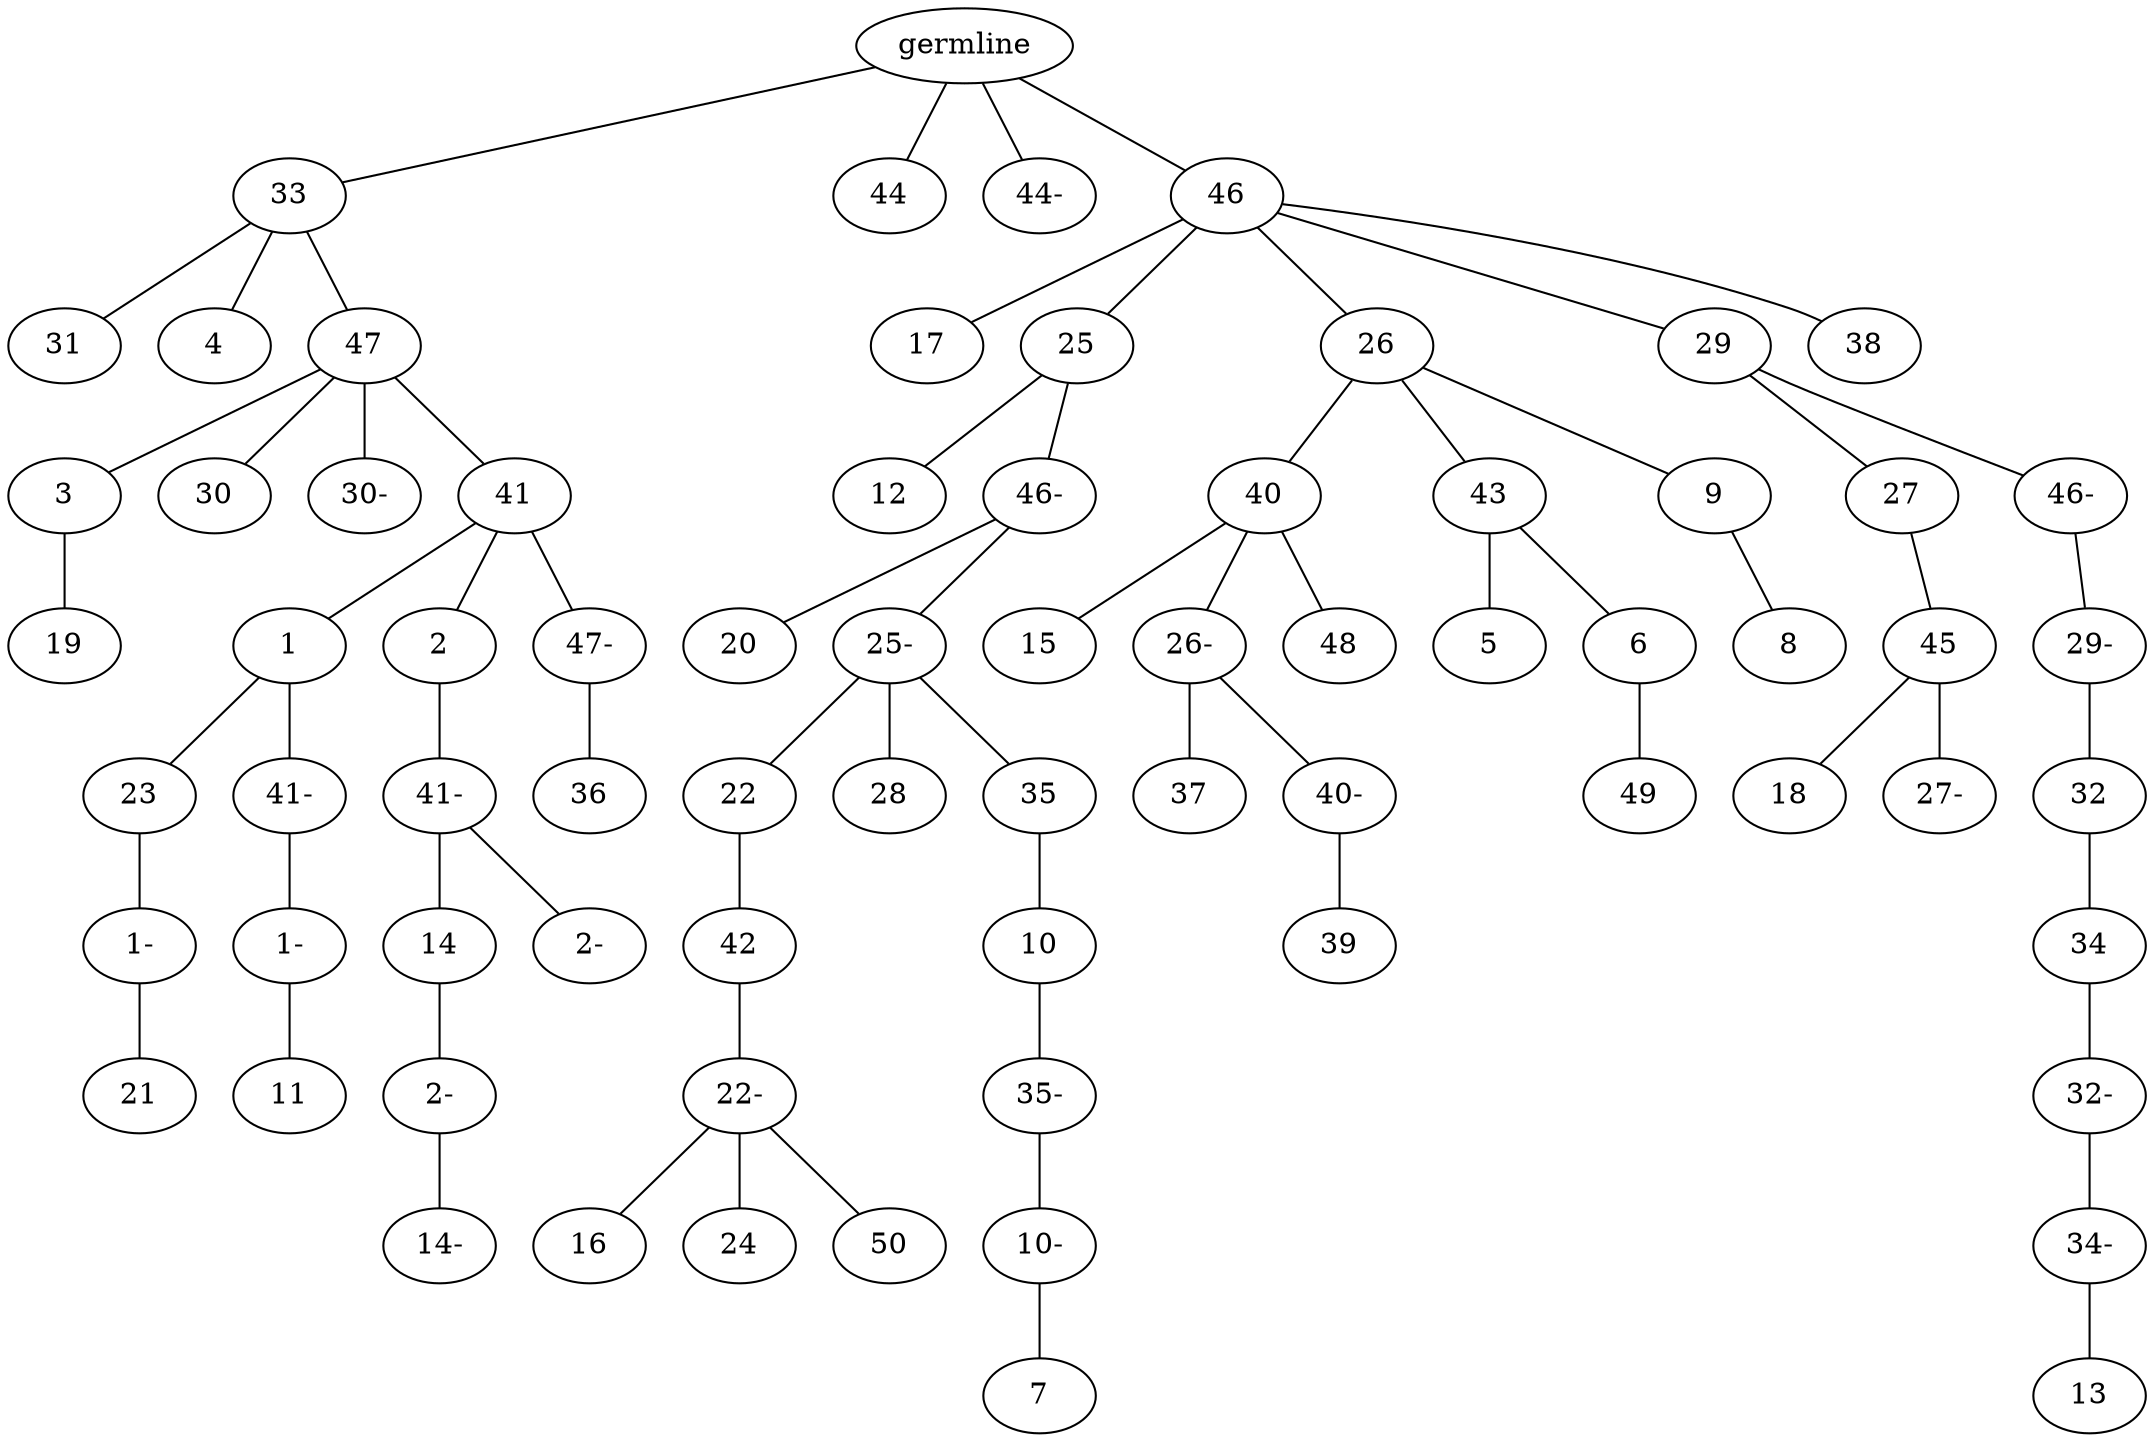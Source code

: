 graph tree {
    "140242558515712" [label="germline"];
    "140242573772448" [label="33"];
    "140242573774800" [label="31"];
    "140242573774608" [label="4"];
    "140242573774416" [label="47"];
    "140242573771008" [label="3"];
    "140242573772688" [label="19"];
    "140242573773888" [label="30"];
    "140242573773792" [label="30-"];
    "140242573944336" [label="41"];
    "140242573945776" [label="1"];
    "140242573944816" [label="23"];
    "140242573945344" [label="1-"];
    "140242573943376" [label="21"];
    "140242573945968" [label="41-"];
    "140242573944720" [label="1-"];
    "140242573943808" [label="11"];
    "140242573945488" [label="2"];
    "140242573945632" [label="41-"];
    "140242573944576" [label="14"];
    "140242573946064" [label="2-"];
    "140242573943904" [label="14-"];
    "140242573946736" [label="2-"];
    "140242573943664" [label="47-"];
    "140242573943136" [label="36"];
    "140242573772400" [label="44"];
    "140242573774368" [label="44-"];
    "140242573944384" [label="46"];
    "140242573943040" [label="17"];
    "140242573944432" [label="25"];
    "140242573945536" [label="12"];
    "140242573942944" [label="46-"];
    "140242573943568" [label="20"];
    "140242573946784" [label="25-"];
    "140242573943616" [label="22"];
    "140242564666032" [label="42"];
    "140242564665408" [label="22-"];
    "140242552598240" [label="16"];
    "140242552597520" [label="24"];
    "140242552597424" [label="50"];
    "140242573946544" [label="28"];
    "140242564666272" [label="35"];
    "140242552597136" [label="10"];
    "140242552597376" [label="35-"];
    "140242552596848" [label="10-"];
    "140242552594592" [label="7"];
    "140242573946304" [label="26"];
    "140242573944096" [label="40"];
    "140242552596800" [label="15"];
    "140242552597280" [label="26-"];
    "140242552598288" [label="37"];
    "140242552596368" [label="40-"];
    "140242552598480" [label="39"];
    "140242552595600" [label="48"];
    "140242564665744" [label="43"];
    "140242552595936" [label="5"];
    "140242552598096" [label="6"];
    "140242554300496" [label="49"];
    "140242552596032" [label="9"];
    "140242552594928" [label="8"];
    "140242573944144" [label="29"];
    "140242558514800" [label="27"];
    "140242572993536" [label="45"];
    "140242573774272" [label="18"];
    "140242573772640" [label="27-"];
    "140242552596512" [label="46-"];
    "140242552594736" [label="29-"];
    "140242552594640" [label="32"];
    "140242562589216" [label="34"];
    "140242562589936" [label="32-"];
    "140242562589888" [label="34-"];
    "140242562590176" [label="13"];
    "140242552595408" [label="38"];
    "140242558515712" -- "140242573772448";
    "140242558515712" -- "140242573772400";
    "140242558515712" -- "140242573774368";
    "140242558515712" -- "140242573944384";
    "140242573772448" -- "140242573774800";
    "140242573772448" -- "140242573774608";
    "140242573772448" -- "140242573774416";
    "140242573774416" -- "140242573771008";
    "140242573774416" -- "140242573773888";
    "140242573774416" -- "140242573773792";
    "140242573774416" -- "140242573944336";
    "140242573771008" -- "140242573772688";
    "140242573944336" -- "140242573945776";
    "140242573944336" -- "140242573945488";
    "140242573944336" -- "140242573943664";
    "140242573945776" -- "140242573944816";
    "140242573945776" -- "140242573945968";
    "140242573944816" -- "140242573945344";
    "140242573945344" -- "140242573943376";
    "140242573945968" -- "140242573944720";
    "140242573944720" -- "140242573943808";
    "140242573945488" -- "140242573945632";
    "140242573945632" -- "140242573944576";
    "140242573945632" -- "140242573946736";
    "140242573944576" -- "140242573946064";
    "140242573946064" -- "140242573943904";
    "140242573943664" -- "140242573943136";
    "140242573944384" -- "140242573943040";
    "140242573944384" -- "140242573944432";
    "140242573944384" -- "140242573946304";
    "140242573944384" -- "140242573944144";
    "140242573944384" -- "140242552595408";
    "140242573944432" -- "140242573945536";
    "140242573944432" -- "140242573942944";
    "140242573942944" -- "140242573943568";
    "140242573942944" -- "140242573946784";
    "140242573946784" -- "140242573943616";
    "140242573946784" -- "140242573946544";
    "140242573946784" -- "140242564666272";
    "140242573943616" -- "140242564666032";
    "140242564666032" -- "140242564665408";
    "140242564665408" -- "140242552598240";
    "140242564665408" -- "140242552597520";
    "140242564665408" -- "140242552597424";
    "140242564666272" -- "140242552597136";
    "140242552597136" -- "140242552597376";
    "140242552597376" -- "140242552596848";
    "140242552596848" -- "140242552594592";
    "140242573946304" -- "140242573944096";
    "140242573946304" -- "140242564665744";
    "140242573946304" -- "140242552596032";
    "140242573944096" -- "140242552596800";
    "140242573944096" -- "140242552597280";
    "140242573944096" -- "140242552595600";
    "140242552597280" -- "140242552598288";
    "140242552597280" -- "140242552596368";
    "140242552596368" -- "140242552598480";
    "140242564665744" -- "140242552595936";
    "140242564665744" -- "140242552598096";
    "140242552598096" -- "140242554300496";
    "140242552596032" -- "140242552594928";
    "140242573944144" -- "140242558514800";
    "140242573944144" -- "140242552596512";
    "140242558514800" -- "140242572993536";
    "140242572993536" -- "140242573774272";
    "140242572993536" -- "140242573772640";
    "140242552596512" -- "140242552594736";
    "140242552594736" -- "140242552594640";
    "140242552594640" -- "140242562589216";
    "140242562589216" -- "140242562589936";
    "140242562589936" -- "140242562589888";
    "140242562589888" -- "140242562590176";
}
